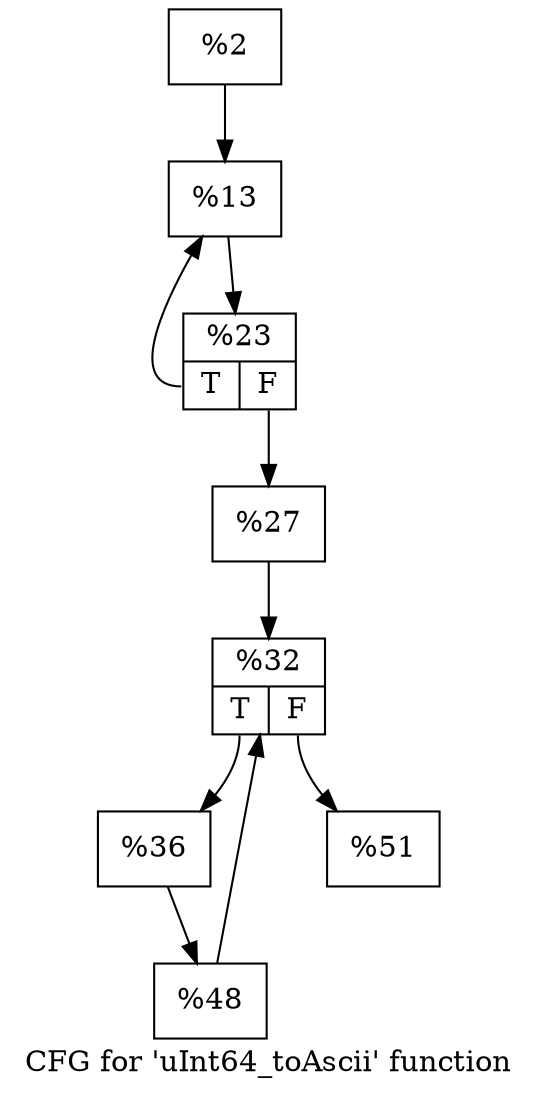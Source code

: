 digraph "CFG for 'uInt64_toAscii' function" {
	label="CFG for 'uInt64_toAscii' function";

	Node0x1a772b0 [shape=record,label="{%2}"];
	Node0x1a772b0 -> Node0x1a77c60;
	Node0x1a77c60 [shape=record,label="{%13}"];
	Node0x1a77c60 -> Node0x1a78420;
	Node0x1a78420 [shape=record,label="{%23|{<s0>T|<s1>F}}"];
	Node0x1a78420:s0 -> Node0x1a77c60;
	Node0x1a78420:s1 -> Node0x1a78740;
	Node0x1a78740 [shape=record,label="{%27}"];
	Node0x1a78740 -> Node0x1a78ac0;
	Node0x1a78ac0 [shape=record,label="{%32|{<s0>T|<s1>F}}"];
	Node0x1a78ac0:s0 -> Node0x1a78ca0;
	Node0x1a78ac0:s1 -> Node0x1a78cf0;
	Node0x1a78ca0 [shape=record,label="{%36}"];
	Node0x1a78ca0 -> Node0x1a79330;
	Node0x1a79330 [shape=record,label="{%48}"];
	Node0x1a79330 -> Node0x1a78ac0;
	Node0x1a78cf0 [shape=record,label="{%51}"];
}
